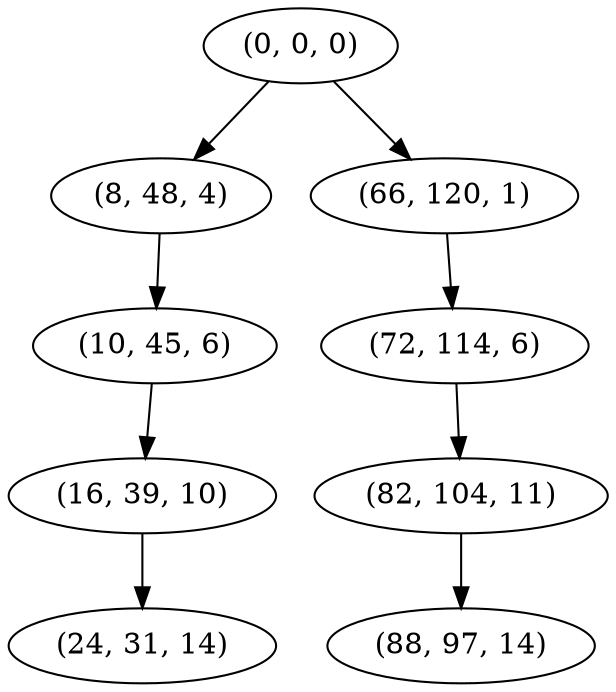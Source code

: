digraph tree {
    "(0, 0, 0)";
    "(8, 48, 4)";
    "(10, 45, 6)";
    "(16, 39, 10)";
    "(24, 31, 14)";
    "(66, 120, 1)";
    "(72, 114, 6)";
    "(82, 104, 11)";
    "(88, 97, 14)";
    "(0, 0, 0)" -> "(8, 48, 4)";
    "(0, 0, 0)" -> "(66, 120, 1)";
    "(8, 48, 4)" -> "(10, 45, 6)";
    "(10, 45, 6)" -> "(16, 39, 10)";
    "(16, 39, 10)" -> "(24, 31, 14)";
    "(66, 120, 1)" -> "(72, 114, 6)";
    "(72, 114, 6)" -> "(82, 104, 11)";
    "(82, 104, 11)" -> "(88, 97, 14)";
}
